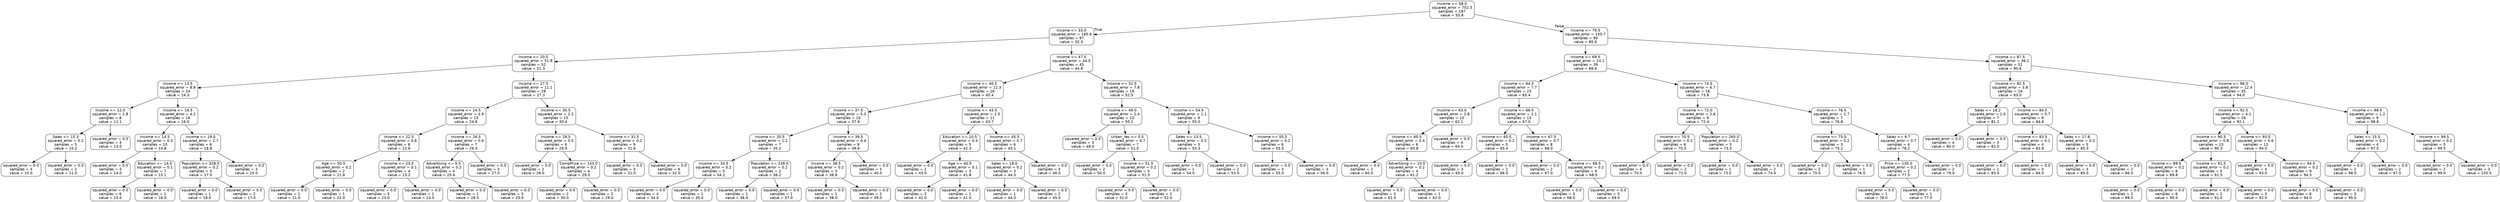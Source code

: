 digraph Tree {
node [shape=box, style="rounded", color="black", fontname="helvetica"] ;
edge [fontname="helvetica"] ;
0 [label="Income <= 58.0\nsquared_error = 752.3\nsamples = 187\nvalue = 55.8"] ;
1 [label="Income <= 33.0\nsquared_error = 185.9\nsamples = 97\nvalue = 32.3"] ;
0 -> 1 [labeldistance=2.5, labelangle=45, headlabel="True"] ;
2 [label="Income <= 20.5\nsquared_error = 51.9\nsamples = 52\nvalue = 21.3"] ;
1 -> 2 ;
3 [label="Income <= 13.5\nsquared_error = 8.9\nsamples = 24\nvalue = 14.3"] ;
2 -> 3 ;
4 [label="Income <= 12.0\nsquared_error = 1.8\nsamples = 8\nvalue = 11.1"] ;
3 -> 4 ;
5 [label="Sales <= 15.3\nsquared_error = 0.2\nsamples = 5\nvalue = 10.2"] ;
4 -> 5 ;
6 [label="squared_error = 0.0\nsamples = 3\nvalue = 10.0"] ;
5 -> 6 ;
7 [label="squared_error = 0.0\nsamples = 2\nvalue = 11.0"] ;
5 -> 7 ;
8 [label="squared_error = 0.0\nsamples = 3\nvalue = 13.0"] ;
4 -> 8 ;
9 [label="Income <= 16.5\nsquared_error = 4.2\nsamples = 16\nvalue = 16.0"] ;
3 -> 9 ;
10 [label="Income <= 14.5\nsquared_error = 0.3\nsamples = 10\nvalue = 14.8"] ;
9 -> 10 ;
11 [label="squared_error = 0.0\nsamples = 3\nvalue = 14.0"] ;
10 -> 11 ;
12 [label="Education <= 14.0\nsquared_error = 0.1\nsamples = 7\nvalue = 15.1"] ;
10 -> 12 ;
13 [label="squared_error = 0.0\nsamples = 6\nvalue = 15.0"] ;
12 -> 13 ;
14 [label="squared_error = 0.0\nsamples = 1\nvalue = 16.0"] ;
12 -> 14 ;
15 [label="Income <= 19.0\nsquared_error = 1.7\nsamples = 6\nvalue = 18.8"] ;
9 -> 15 ;
16 [label="Population <= 328.5\nsquared_error = 0.2\nsamples = 3\nvalue = 17.5"] ;
15 -> 16 ;
17 [label="squared_error = 0.0\nsamples = 1\nvalue = 18.0"] ;
16 -> 17 ;
18 [label="squared_error = 0.0\nsamples = 2\nvalue = 17.0"] ;
16 -> 18 ;
19 [label="squared_error = 0.0\nsamples = 3\nvalue = 20.0"] ;
15 -> 19 ;
20 [label="Income <= 27.5\nsquared_error = 11.1\nsamples = 28\nvalue = 27.3"] ;
2 -> 20 ;
21 [label="Income <= 24.5\nsquared_error = 3.9\nsamples = 13\nvalue = 24.8"] ;
20 -> 21 ;
22 [label="Income <= 22.5\nsquared_error = 0.6\nsamples = 6\nvalue = 22.6"] ;
21 -> 22 ;
23 [label="Age <= 50.5\nsquared_error = 0.2\nsamples = 2\nvalue = 21.8"] ;
22 -> 23 ;
24 [label="squared_error = 0.0\nsamples = 1\nvalue = 21.0"] ;
23 -> 24 ;
25 [label="squared_error = 0.0\nsamples = 1\nvalue = 22.0"] ;
23 -> 25 ;
26 [label="Income <= 23.5\nsquared_error = 0.1\nsamples = 4\nvalue = 23.2"] ;
22 -> 26 ;
27 [label="squared_error = 0.0\nsamples = 3\nvalue = 23.0"] ;
26 -> 27 ;
28 [label="squared_error = 0.0\nsamples = 1\nvalue = 24.0"] ;
26 -> 28 ;
29 [label="Income <= 26.5\nsquared_error = 0.6\nsamples = 7\nvalue = 26.3"] ;
21 -> 29 ;
30 [label="Advertising <= 5.5\nsquared_error = 0.2\nsamples = 4\nvalue = 25.6"] ;
29 -> 30 ;
31 [label="squared_error = 0.0\nsamples = 1\nvalue = 26.0"] ;
30 -> 31 ;
32 [label="squared_error = 0.0\nsamples = 3\nvalue = 25.0"] ;
30 -> 32 ;
33 [label="squared_error = 0.0\nsamples = 3\nvalue = 27.0"] ;
29 -> 33 ;
34 [label="Income <= 30.5\nsquared_error = 2.2\nsamples = 15\nvalue = 30.4"] ;
20 -> 34 ;
35 [label="Income <= 28.5\nsquared_error = 0.5\nsamples = 6\nvalue = 28.9"] ;
34 -> 35 ;
36 [label="squared_error = 0.0\nsamples = 2\nvalue = 28.0"] ;
35 -> 36 ;
37 [label="CompPrice <= 143.0\nsquared_error = 0.2\nsamples = 4\nvalue = 29.3"] ;
35 -> 37 ;
38 [label="squared_error = 0.0\nsamples = 2\nvalue = 30.0"] ;
37 -> 38 ;
39 [label="squared_error = 0.0\nsamples = 2\nvalue = 29.0"] ;
37 -> 39 ;
40 [label="Income <= 31.5\nsquared_error = 0.2\nsamples = 9\nvalue = 31.6"] ;
34 -> 40 ;
41 [label="squared_error = 0.0\nsamples = 3\nvalue = 31.0"] ;
40 -> 41 ;
42 [label="squared_error = 0.0\nsamples = 6\nvalue = 32.0"] ;
40 -> 42 ;
43 [label="Income <= 47.0\nsquared_error = 44.5\nsamples = 45\nvalue = 44.8"] ;
1 -> 43 ;
44 [label="Income <= 40.5\nsquared_error = 12.3\nsamples = 26\nvalue = 40.4"] ;
43 -> 44 ;
45 [label="Income <= 37.5\nsquared_error = 5.3\nsamples = 15\nvalue = 37.9"] ;
44 -> 45 ;
46 [label="Income <= 35.5\nsquared_error = 1.2\nsamples = 7\nvalue = 35.2"] ;
45 -> 46 ;
47 [label="Income <= 34.5\nsquared_error = 0.2\nsamples = 5\nvalue = 34.2"] ;
46 -> 47 ;
48 [label="squared_error = 0.0\nsamples = 4\nvalue = 34.0"] ;
47 -> 48 ;
49 [label="squared_error = 0.0\nsamples = 1\nvalue = 35.0"] ;
47 -> 49 ;
50 [label="Population <= 338.0\nsquared_error = 0.2\nsamples = 2\nvalue = 36.2"] ;
46 -> 50 ;
51 [label="squared_error = 0.0\nsamples = 1\nvalue = 36.0"] ;
50 -> 51 ;
52 [label="squared_error = 0.0\nsamples = 1\nvalue = 37.0"] ;
50 -> 52 ;
53 [label="Income <= 39.5\nsquared_error = 0.4\nsamples = 8\nvalue = 39.6"] ;
45 -> 53 ;
54 [label="Income <= 38.5\nsquared_error = 0.2\nsamples = 3\nvalue = 38.8"] ;
53 -> 54 ;
55 [label="squared_error = 0.0\nsamples = 1\nvalue = 38.0"] ;
54 -> 55 ;
56 [label="squared_error = 0.0\nsamples = 2\nvalue = 39.0"] ;
54 -> 56 ;
57 [label="squared_error = 0.0\nsamples = 5\nvalue = 40.0"] ;
53 -> 57 ;
58 [label="Income <= 43.5\nsquared_error = 2.5\nsamples = 11\nvalue = 43.7"] ;
44 -> 58 ;
59 [label="Education <= 10.5\nsquared_error = 0.4\nsamples = 5\nvalue = 42.3"] ;
58 -> 59 ;
60 [label="squared_error = 0.0\nsamples = 2\nvalue = 43.0"] ;
59 -> 60 ;
61 [label="Age <= 40.5\nsquared_error = 0.1\nsamples = 3\nvalue = 41.8"] ;
59 -> 61 ;
62 [label="squared_error = 0.0\nsamples = 2\nvalue = 42.0"] ;
61 -> 62 ;
63 [label="squared_error = 0.0\nsamples = 1\nvalue = 41.0"] ;
61 -> 63 ;
64 [label="Income <= 45.5\nsquared_error = 0.7\nsamples = 6\nvalue = 45.1"] ;
58 -> 64 ;
65 [label="Sales <= 18.0\nsquared_error = 0.2\nsamples = 3\nvalue = 44.5"] ;
64 -> 65 ;
66 [label="squared_error = 0.0\nsamples = 1\nvalue = 44.0"] ;
65 -> 66 ;
67 [label="squared_error = 0.0\nsamples = 2\nvalue = 45.0"] ;
65 -> 67 ;
68 [label="squared_error = 0.0\nsamples = 3\nvalue = 46.0"] ;
64 -> 68 ;
69 [label="Income <= 52.5\nsquared_error = 7.8\nsamples = 19\nvalue = 52.5"] ;
43 -> 69 ;
70 [label="Income <= 49.0\nsquared_error = 2.4\nsamples = 10\nvalue = 50.1"] ;
69 -> 70 ;
71 [label="squared_error = 0.0\nsamples = 3\nvalue = 48.0"] ;
70 -> 71 ;
72 [label="Urban_Yes <= 0.5\nsquared_error = 0.7\nsamples = 7\nvalue = 51.0"] ;
70 -> 72 ;
73 [label="squared_error = 0.0\nsamples = 2\nvalue = 50.0"] ;
72 -> 73 ;
74 [label="Income <= 51.5\nsquared_error = 0.2\nsamples = 5\nvalue = 51.5"] ;
72 -> 74 ;
75 [label="squared_error = 0.0\nsamples = 3\nvalue = 51.0"] ;
74 -> 75 ;
76 [label="squared_error = 0.0\nsamples = 2\nvalue = 52.0"] ;
74 -> 76 ;
77 [label="Income <= 54.5\nsquared_error = 1.1\nsamples = 9\nvalue = 55.0"] ;
69 -> 77 ;
78 [label="Sales <= 13.5\nsquared_error = 0.2\nsamples = 3\nvalue = 53.3"] ;
77 -> 78 ;
79 [label="squared_error = 0.0\nsamples = 1\nvalue = 54.0"] ;
78 -> 79 ;
80 [label="squared_error = 0.0\nsamples = 2\nvalue = 53.0"] ;
78 -> 80 ;
81 [label="Income <= 55.5\nsquared_error = 0.2\nsamples = 6\nvalue = 55.5"] ;
77 -> 81 ;
82 [label="squared_error = 0.0\nsamples = 3\nvalue = 55.0"] ;
81 -> 82 ;
83 [label="squared_error = 0.0\nsamples = 3\nvalue = 56.0"] ;
81 -> 83 ;
84 [label="Income <= 79.5\nsquared_error = 150.7\nsamples = 90\nvalue = 80.6"] ;
0 -> 84 [labeldistance=2.5, labelangle=-45, headlabel="False"] ;
85 [label="Income <= 69.5\nsquared_error = 24.1\nsamples = 39\nvalue = 68.6"] ;
84 -> 85 ;
86 [label="Income <= 64.5\nsquared_error = 7.7\nsamples = 23\nvalue = 65.4"] ;
85 -> 86 ;
87 [label="Income <= 63.0\nsquared_error = 2.8\nsamples = 10\nvalue = 62.1"] ;
86 -> 87 ;
88 [label="Income <= 60.5\nsquared_error = 0.4\nsamples = 6\nvalue = 60.8"] ;
87 -> 88 ;
89 [label="squared_error = 0.0\nsamples = 2\nvalue = 60.0"] ;
88 -> 89 ;
90 [label="Advertising <= 10.5\nsquared_error = 0.2\nsamples = 4\nvalue = 61.2"] ;
88 -> 90 ;
91 [label="squared_error = 0.0\nsamples = 3\nvalue = 61.0"] ;
90 -> 91 ;
92 [label="squared_error = 0.0\nsamples = 1\nvalue = 62.0"] ;
90 -> 92 ;
93 [label="squared_error = 0.0\nsamples = 4\nvalue = 64.0"] ;
87 -> 93 ;
94 [label="Income <= 66.5\nsquared_error = 2.1\nsamples = 13\nvalue = 67.0"] ;
86 -> 94 ;
95 [label="Income <= 65.5\nsquared_error = 0.2\nsamples = 5\nvalue = 65.4"] ;
94 -> 95 ;
96 [label="squared_error = 0.0\nsamples = 3\nvalue = 65.0"] ;
95 -> 96 ;
97 [label="squared_error = 0.0\nsamples = 2\nvalue = 66.0"] ;
95 -> 97 ;
98 [label="Income <= 67.5\nsquared_error = 0.7\nsamples = 8\nvalue = 68.0"] ;
94 -> 98 ;
99 [label="squared_error = 0.0\nsamples = 2\nvalue = 67.0"] ;
98 -> 99 ;
100 [label="Income <= 68.5\nsquared_error = 0.2\nsamples = 6\nvalue = 68.5"] ;
98 -> 100 ;
101 [label="squared_error = 0.0\nsamples = 3\nvalue = 68.0"] ;
100 -> 101 ;
102 [label="squared_error = 0.0\nsamples = 3\nvalue = 69.0"] ;
100 -> 102 ;
103 [label="Income <= 74.5\nsquared_error = 6.7\nsamples = 16\nvalue = 73.8"] ;
85 -> 103 ;
104 [label="Income <= 72.0\nsquared_error = 2.6\nsamples = 9\nvalue = 72.4"] ;
103 -> 104 ;
105 [label="Income <= 70.5\nsquared_error = 0.2\nsamples = 6\nvalue = 70.3"] ;
104 -> 105 ;
106 [label="squared_error = 0.0\nsamples = 4\nvalue = 70.0"] ;
105 -> 106 ;
107 [label="squared_error = 0.0\nsamples = 2\nvalue = 71.0"] ;
105 -> 107 ;
108 [label="Population <= 265.0\nsquared_error = 0.2\nsamples = 3\nvalue = 73.5"] ;
104 -> 108 ;
109 [label="squared_error = 0.0\nsamples = 1\nvalue = 73.0"] ;
108 -> 109 ;
110 [label="squared_error = 0.0\nsamples = 2\nvalue = 74.0"] ;
108 -> 110 ;
111 [label="Income <= 76.5\nsquared_error = 2.7\nsamples = 7\nvalue = 76.8"] ;
103 -> 111 ;
112 [label="Income <= 75.5\nsquared_error = 0.2\nsamples = 3\nvalue = 75.2"] ;
111 -> 112 ;
113 [label="squared_error = 0.0\nsamples = 2\nvalue = 75.0"] ;
112 -> 113 ;
114 [label="squared_error = 0.0\nsamples = 1\nvalue = 76.0"] ;
112 -> 114 ;
115 [label="Sales <= 9.7\nsquared_error = 0.7\nsamples = 4\nvalue = 78.2"] ;
111 -> 115 ;
116 [label="Price <= 130.0\nsquared_error = 0.2\nsamples = 2\nvalue = 77.5"] ;
115 -> 116 ;
117 [label="squared_error = 0.0\nsamples = 1\nvalue = 78.0"] ;
116 -> 117 ;
118 [label="squared_error = 0.0\nsamples = 1\nvalue = 77.0"] ;
116 -> 118 ;
119 [label="squared_error = 0.0\nsamples = 2\nvalue = 79.0"] ;
115 -> 119 ;
120 [label="Income <= 87.5\nsquared_error = 36.1\nsamples = 51\nvalue = 90.6"] ;
84 -> 120 ;
121 [label="Income <= 82.5\nsquared_error = 3.8\nsamples = 16\nvalue = 83.0"] ;
120 -> 121 ;
122 [label="Sales <= 18.2\nsquared_error = 1.0\nsamples = 7\nvalue = 81.2"] ;
121 -> 122 ;
123 [label="squared_error = 0.0\nsamples = 4\nvalue = 80.0"] ;
122 -> 123 ;
124 [label="squared_error = 0.0\nsamples = 3\nvalue = 82.0"] ;
122 -> 124 ;
125 [label="Income <= 84.5\nsquared_error = 0.7\nsamples = 9\nvalue = 84.6"] ;
121 -> 125 ;
126 [label="Income <= 83.5\nsquared_error = 0.1\nsamples = 4\nvalue = 83.8"] ;
125 -> 126 ;
127 [label="squared_error = 0.0\nsamples = 1\nvalue = 83.0"] ;
126 -> 127 ;
128 [label="squared_error = 0.0\nsamples = 3\nvalue = 84.0"] ;
126 -> 128 ;
129 [label="Sales <= 17.8\nsquared_error = 0.2\nsamples = 5\nvalue = 85.3"] ;
125 -> 129 ;
130 [label="squared_error = 0.0\nsamples = 3\nvalue = 85.0"] ;
129 -> 130 ;
131 [label="squared_error = 0.0\nsamples = 2\nvalue = 86.0"] ;
129 -> 131 ;
132 [label="Income <= 96.0\nsquared_error = 12.4\nsamples = 35\nvalue = 94.0"] ;
120 -> 132 ;
133 [label="Income <= 92.5\nsquared_error = 4.1\nsamples = 26\nvalue = 92.1"] ;
132 -> 133 ;
134 [label="Income <= 90.5\nsquared_error = 0.8\nsamples = 13\nvalue = 90.3"] ;
133 -> 134 ;
135 [label="Income <= 89.5\nsquared_error = 0.2\nsamples = 8\nvalue = 89.8"] ;
134 -> 135 ;
136 [label="squared_error = 0.0\nsamples = 2\nvalue = 89.0"] ;
135 -> 136 ;
137 [label="squared_error = 0.0\nsamples = 6\nvalue = 90.0"] ;
135 -> 137 ;
138 [label="Income <= 91.5\nsquared_error = 0.2\nsamples = 5\nvalue = 91.5"] ;
134 -> 138 ;
139 [label="squared_error = 0.0\nsamples = 2\nvalue = 91.0"] ;
138 -> 139 ;
140 [label="squared_error = 0.0\nsamples = 3\nvalue = 92.0"] ;
138 -> 140 ;
141 [label="Income <= 93.5\nsquared_error = 0.6\nsamples = 13\nvalue = 94.0"] ;
133 -> 141 ;
142 [label="squared_error = 0.0\nsamples = 4\nvalue = 93.0"] ;
141 -> 142 ;
143 [label="Income <= 94.5\nsquared_error = 0.2\nsamples = 9\nvalue = 94.5"] ;
141 -> 143 ;
144 [label="squared_error = 0.0\nsamples = 6\nvalue = 94.0"] ;
143 -> 144 ;
145 [label="squared_error = 0.0\nsamples = 3\nvalue = 95.0"] ;
143 -> 145 ;
146 [label="Income <= 98.5\nsquared_error = 1.2\nsamples = 9\nvalue = 98.8"] ;
132 -> 146 ;
147 [label="Sales <= 15.5\nsquared_error = 0.2\nsamples = 4\nvalue = 97.5"] ;
146 -> 147 ;
148 [label="squared_error = 0.0\nsamples = 2\nvalue = 98.0"] ;
147 -> 148 ;
149 [label="squared_error = 0.0\nsamples = 2\nvalue = 97.0"] ;
147 -> 149 ;
150 [label="Income <= 99.5\nsquared_error = 0.2\nsamples = 5\nvalue = 99.5"] ;
146 -> 150 ;
151 [label="squared_error = 0.0\nsamples = 2\nvalue = 99.0"] ;
150 -> 151 ;
152 [label="squared_error = 0.0\nsamples = 3\nvalue = 100.0"] ;
150 -> 152 ;
}
